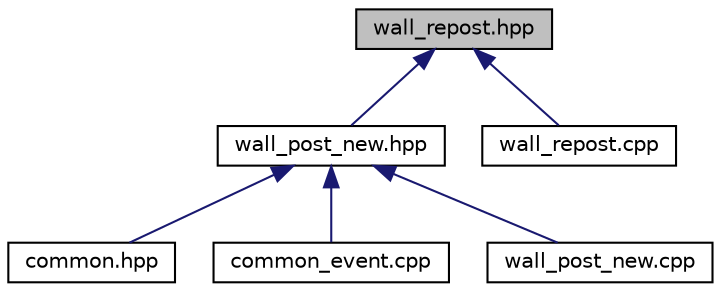 digraph "wall_repost.hpp"
{
 // LATEX_PDF_SIZE
  edge [fontname="Helvetica",fontsize="10",labelfontname="Helvetica",labelfontsize="10"];
  node [fontname="Helvetica",fontsize="10",shape=record];
  Node1 [label="wall_repost.hpp",height=0.2,width=0.4,color="black", fillcolor="grey75", style="filled", fontcolor="black",tooltip=" "];
  Node1 -> Node2 [dir="back",color="midnightblue",fontsize="10",style="solid",fontname="Helvetica"];
  Node2 [label="wall_post_new.hpp",height=0.2,width=0.4,color="black", fillcolor="white", style="filled",URL="$wall__post__new_8hpp.html",tooltip=" "];
  Node2 -> Node3 [dir="back",color="midnightblue",fontsize="10",style="solid",fontname="Helvetica"];
  Node3 [label="common.hpp",height=0.2,width=0.4,color="black", fillcolor="white", style="filled",URL="$common_8hpp.html",tooltip=" "];
  Node2 -> Node4 [dir="back",color="midnightblue",fontsize="10",style="solid",fontname="Helvetica"];
  Node4 [label="common_event.cpp",height=0.2,width=0.4,color="black", fillcolor="white", style="filled",URL="$common__event_8cpp.html",tooltip=" "];
  Node2 -> Node5 [dir="back",color="midnightblue",fontsize="10",style="solid",fontname="Helvetica"];
  Node5 [label="wall_post_new.cpp",height=0.2,width=0.4,color="black", fillcolor="white", style="filled",URL="$wall__post__new_8cpp.html",tooltip=" "];
  Node1 -> Node6 [dir="back",color="midnightblue",fontsize="10",style="solid",fontname="Helvetica"];
  Node6 [label="wall_repost.cpp",height=0.2,width=0.4,color="black", fillcolor="white", style="filled",URL="$wall__repost_8cpp.html",tooltip=" "];
}
